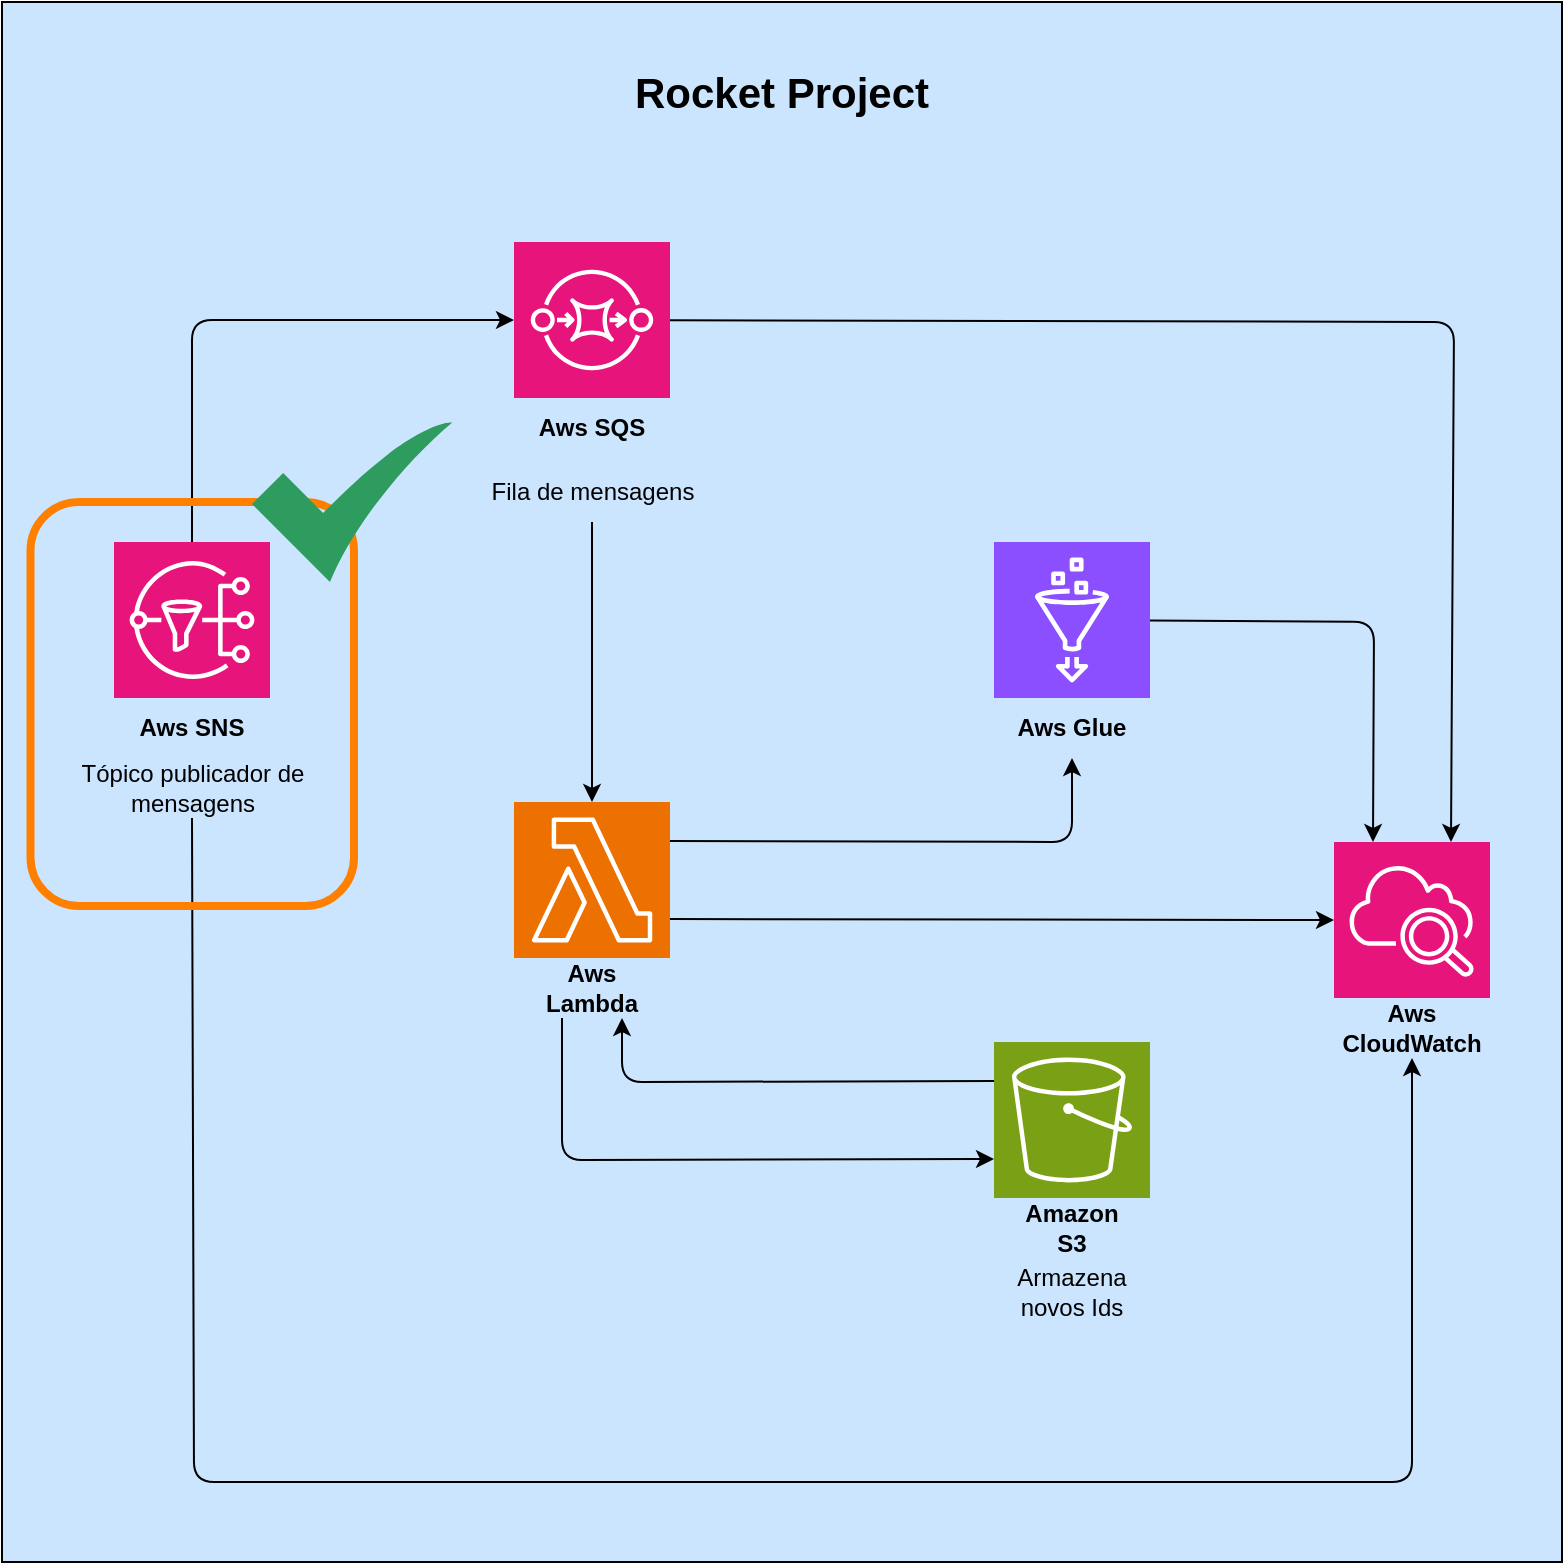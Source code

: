 <mxfile>
    <diagram id="HTCMKnOE7_ZN8tGNh5lN" name="Page-1">
        <mxGraphModel dx="1119" dy="827" grid="1" gridSize="10" guides="1" tooltips="1" connect="1" arrows="1" fold="1" page="1" pageScale="1" pageWidth="827" pageHeight="1169" background="none" math="0" shadow="0">
            <root>
                <mxCell id="0"/>
                <mxCell id="1" parent="0"/>
                <mxCell id="53" value="" style="whiteSpace=wrap;html=1;aspect=fixed;fillColor=#CCE5FF;" parent="1" vertex="1">
                    <mxGeometry x="24" y="80" width="780" height="780" as="geometry"/>
                </mxCell>
                <mxCell id="2" value="" style="sketch=0;points=[[0,0,0],[0.25,0,0],[0.5,0,0],[0.75,0,0],[1,0,0],[0,1,0],[0.25,1,0],[0.5,1,0],[0.75,1,0],[1,1,0],[0,0.25,0],[0,0.5,0],[0,0.75,0],[1,0.25,0],[1,0.5,0],[1,0.75,0]];outlineConnect=0;fontColor=#232F3E;fillColor=#E7157B;strokeColor=#ffffff;dashed=0;verticalLabelPosition=bottom;verticalAlign=top;align=center;html=1;fontSize=12;fontStyle=0;aspect=fixed;shape=mxgraph.aws4.resourceIcon;resIcon=mxgraph.aws4.sns;" parent="1" vertex="1">
                    <mxGeometry x="80" y="350" width="78" height="78" as="geometry"/>
                </mxCell>
                <mxCell id="43" style="edgeStyle=none;html=1;entryX=0.75;entryY=0;entryDx=0;entryDy=0;entryPerimeter=0;" parent="1" source="3" target="38" edge="1">
                    <mxGeometry relative="1" as="geometry">
                        <mxPoint x="760" y="490" as="targetPoint"/>
                        <Array as="points">
                            <mxPoint x="750" y="240"/>
                        </Array>
                    </mxGeometry>
                </mxCell>
                <mxCell id="3" value="" style="sketch=0;points=[[0,0,0],[0.25,0,0],[0.5,0,0],[0.75,0,0],[1,0,0],[0,1,0],[0.25,1,0],[0.5,1,0],[0.75,1,0],[1,1,0],[0,0.25,0],[0,0.5,0],[0,0.75,0],[1,0.25,0],[1,0.5,0],[1,0.75,0]];outlineConnect=0;fontColor=#232F3E;fillColor=#E7157B;strokeColor=#ffffff;dashed=0;verticalLabelPosition=bottom;verticalAlign=top;align=center;html=1;fontSize=12;fontStyle=0;aspect=fixed;shape=mxgraph.aws4.resourceIcon;resIcon=mxgraph.aws4.sqs;" parent="1" vertex="1">
                    <mxGeometry x="280" y="200" width="78" height="78" as="geometry"/>
                </mxCell>
                <mxCell id="26" style="edgeStyle=none;html=1;entryX=0.5;entryY=1;entryDx=0;entryDy=0;exitX=1;exitY=0.25;exitDx=0;exitDy=0;exitPerimeter=0;" parent="1" source="4" target="15" edge="1">
                    <mxGeometry relative="1" as="geometry">
                        <Array as="points">
                            <mxPoint x="559" y="500"/>
                        </Array>
                    </mxGeometry>
                </mxCell>
                <mxCell id="4" value="" style="sketch=0;points=[[0,0,0],[0.25,0,0],[0.5,0,0],[0.75,0,0],[1,0,0],[0,1,0],[0.25,1,0],[0.5,1,0],[0.75,1,0],[1,1,0],[0,0.25,0],[0,0.5,0],[0,0.75,0],[1,0.25,0],[1,0.5,0],[1,0.75,0]];outlineConnect=0;fontColor=#232F3E;fillColor=#ED7100;strokeColor=#ffffff;dashed=0;verticalLabelPosition=bottom;verticalAlign=top;align=center;html=1;fontSize=12;fontStyle=0;aspect=fixed;shape=mxgraph.aws4.resourceIcon;resIcon=mxgraph.aws4.lambda;" parent="1" vertex="1">
                    <mxGeometry x="280" y="480" width="78" height="78" as="geometry"/>
                </mxCell>
                <mxCell id="50" style="edgeStyle=none;html=1;exitX=0;exitY=0.25;exitDx=0;exitDy=0;exitPerimeter=0;entryX=0.75;entryY=1;entryDx=0;entryDy=0;" parent="1" source="5" target="12" edge="1">
                    <mxGeometry relative="1" as="geometry">
                        <Array as="points">
                            <mxPoint x="334" y="620"/>
                        </Array>
                    </mxGeometry>
                </mxCell>
                <mxCell id="5" value="" style="sketch=0;points=[[0,0,0],[0.25,0,0],[0.5,0,0],[0.75,0,0],[1,0,0],[0,1,0],[0.25,1,0],[0.5,1,0],[0.75,1,0],[1,1,0],[0,0.25,0],[0,0.5,0],[0,0.75,0],[1,0.25,0],[1,0.5,0],[1,0.75,0]];outlineConnect=0;fontColor=#232F3E;fillColor=#7AA116;strokeColor=#ffffff;dashed=0;verticalLabelPosition=bottom;verticalAlign=top;align=center;html=1;fontSize=12;fontStyle=0;aspect=fixed;shape=mxgraph.aws4.resourceIcon;resIcon=mxgraph.aws4.s3;" parent="1" vertex="1">
                    <mxGeometry x="520" y="600" width="78" height="78" as="geometry"/>
                </mxCell>
                <mxCell id="45" style="edgeStyle=none;html=1;entryX=0.25;entryY=0;entryDx=0;entryDy=0;entryPerimeter=0;" parent="1" source="6" target="38" edge="1">
                    <mxGeometry relative="1" as="geometry">
                        <mxPoint x="720" y="490" as="targetPoint"/>
                        <Array as="points">
                            <mxPoint x="710" y="390"/>
                        </Array>
                    </mxGeometry>
                </mxCell>
                <mxCell id="6" value="" style="sketch=0;points=[[0,0,0],[0.25,0,0],[0.5,0,0],[0.75,0,0],[1,0,0],[0,1,0],[0.25,1,0],[0.5,1,0],[0.75,1,0],[1,1,0],[0,0.25,0],[0,0.5,0],[0,0.75,0],[1,0.25,0],[1,0.5,0],[1,0.75,0]];outlineConnect=0;fontColor=#232F3E;fillColor=#8C4FFF;strokeColor=#ffffff;dashed=0;verticalLabelPosition=bottom;verticalAlign=top;align=center;html=1;fontSize=12;fontStyle=0;aspect=fixed;shape=mxgraph.aws4.resourceIcon;resIcon=mxgraph.aws4.glue;" parent="1" vertex="1">
                    <mxGeometry x="520" y="350" width="78" height="78" as="geometry"/>
                </mxCell>
                <mxCell id="7" value="&lt;font style=&quot;font-size: 21px;&quot;&gt;&lt;b&gt;Rocket Project&lt;/b&gt;&lt;/font&gt;" style="text;html=1;align=center;verticalAlign=middle;whiteSpace=wrap;rounded=0;" parent="1" vertex="1">
                    <mxGeometry x="311" y="110" width="206" height="30" as="geometry"/>
                </mxCell>
                <mxCell id="11" value="Aws SNS" style="text;html=1;align=center;verticalAlign=middle;whiteSpace=wrap;rounded=0;fontStyle=1;fontSize=12;" parent="1" vertex="1">
                    <mxGeometry x="89" y="428" width="60" height="30" as="geometry"/>
                </mxCell>
                <mxCell id="12" value="Aws Lambda" style="text;html=1;align=center;verticalAlign=middle;whiteSpace=wrap;rounded=0;fontStyle=1;fontSize=12;" parent="1" vertex="1">
                    <mxGeometry x="289" y="558" width="60" height="30" as="geometry"/>
                </mxCell>
                <mxCell id="13" value="Amazon S3" style="text;html=1;align=center;verticalAlign=middle;whiteSpace=wrap;rounded=0;fontStyle=1;fontSize=12;" parent="1" vertex="1">
                    <mxGeometry x="529" y="678" width="60" height="30" as="geometry"/>
                </mxCell>
                <mxCell id="14" value="Aws&lt;span style=&quot;background-color: transparent;&quot;&gt;&amp;nbsp;SQS&lt;/span&gt;" style="text;html=1;align=center;verticalAlign=middle;whiteSpace=wrap;rounded=0;fontStyle=1;fontSize=12;" parent="1" vertex="1">
                    <mxGeometry x="289" y="278" width="60" height="30" as="geometry"/>
                </mxCell>
                <mxCell id="15" value="Aws Glue" style="text;html=1;align=center;verticalAlign=middle;whiteSpace=wrap;rounded=0;fontStyle=1;fontSize=12;" parent="1" vertex="1">
                    <mxGeometry x="529" y="428" width="60" height="30" as="geometry"/>
                </mxCell>
                <mxCell id="17" style="edgeStyle=none;html=1;entryX=0;entryY=0.5;entryDx=0;entryDy=0;entryPerimeter=0;" parent="1" source="2" target="3" edge="1">
                    <mxGeometry relative="1" as="geometry">
                        <Array as="points">
                            <mxPoint x="119" y="239"/>
                        </Array>
                    </mxGeometry>
                </mxCell>
                <mxCell id="18" style="edgeStyle=none;html=1;entryX=0.5;entryY=0;entryDx=0;entryDy=0;entryPerimeter=0;exitX=0.5;exitY=1;exitDx=0;exitDy=0;" parent="1" source="47" target="4" edge="1">
                    <mxGeometry relative="1" as="geometry"/>
                </mxCell>
                <mxCell id="24" style="edgeStyle=none;html=1;exitX=0.25;exitY=1;exitDx=0;exitDy=0;entryX=0;entryY=0.75;entryDx=0;entryDy=0;entryPerimeter=0;" parent="1" source="12" target="5" edge="1">
                    <mxGeometry relative="1" as="geometry">
                        <Array as="points">
                            <mxPoint x="304" y="659"/>
                        </Array>
                    </mxGeometry>
                </mxCell>
                <mxCell id="42" style="edgeStyle=none;html=1;entryX=0.5;entryY=1;entryDx=0;entryDy=0;exitX=0.5;exitY=1;exitDx=0;exitDy=0;" parent="1" source="27" target="40" edge="1">
                    <mxGeometry relative="1" as="geometry">
                        <mxPoint x="120" y="520" as="sourcePoint"/>
                        <Array as="points">
                            <mxPoint x="120" y="820"/>
                            <mxPoint x="729" y="820"/>
                        </Array>
                    </mxGeometry>
                </mxCell>
                <mxCell id="27" value="Tópico publicador de mensagens" style="text;html=1;align=center;verticalAlign=middle;whiteSpace=wrap;rounded=0;" parent="1" vertex="1">
                    <mxGeometry x="59.5" y="458" width="119" height="30" as="geometry"/>
                </mxCell>
                <mxCell id="35" style="edgeStyle=none;html=1;entryX=1;entryY=0.5;entryDx=0;entryDy=0;" parent="1" edge="1">
                    <mxGeometry relative="1" as="geometry">
                        <mxPoint x="210" y="748" as="sourcePoint"/>
                    </mxGeometry>
                </mxCell>
                <mxCell id="37" value="Armazena novos Ids" style="text;html=1;align=center;verticalAlign=middle;whiteSpace=wrap;rounded=0;" parent="1" vertex="1">
                    <mxGeometry x="529" y="710" width="60" height="30" as="geometry"/>
                </mxCell>
                <mxCell id="38" value="" style="sketch=0;points=[[0,0,0],[0.25,0,0],[0.5,0,0],[0.75,0,0],[1,0,0],[0,1,0],[0.25,1,0],[0.5,1,0],[0.75,1,0],[1,1,0],[0,0.25,0],[0,0.5,0],[0,0.75,0],[1,0.25,0],[1,0.5,0],[1,0.75,0]];points=[[0,0,0],[0.25,0,0],[0.5,0,0],[0.75,0,0],[1,0,0],[0,1,0],[0.25,1,0],[0.5,1,0],[0.75,1,0],[1,1,0],[0,0.25,0],[0,0.5,0],[0,0.75,0],[1,0.25,0],[1,0.5,0],[1,0.75,0]];outlineConnect=0;fontColor=#232F3E;fillColor=#E7157B;strokeColor=#ffffff;dashed=0;verticalLabelPosition=bottom;verticalAlign=top;align=center;html=1;fontSize=12;fontStyle=0;aspect=fixed;shape=mxgraph.aws4.resourceIcon;resIcon=mxgraph.aws4.cloudwatch_2;" parent="1" vertex="1">
                    <mxGeometry x="690" y="500" width="78" height="78" as="geometry"/>
                </mxCell>
                <mxCell id="39" style="edgeStyle=none;html=1;exitX=1;exitY=0.75;exitDx=0;exitDy=0;exitPerimeter=0;entryX=0;entryY=0.5;entryDx=0;entryDy=0;entryPerimeter=0;" parent="1" source="4" target="38" edge="1">
                    <mxGeometry relative="1" as="geometry"/>
                </mxCell>
                <mxCell id="40" value="Aws CloudWatch" style="text;html=1;align=center;verticalAlign=middle;whiteSpace=wrap;rounded=0;fontStyle=1;fontSize=12;" parent="1" vertex="1">
                    <mxGeometry x="699" y="578" width="60" height="30" as="geometry"/>
                </mxCell>
                <mxCell id="47" value="Fila de mensagens" style="text;html=1;align=center;verticalAlign=middle;whiteSpace=wrap;rounded=0;" parent="1" vertex="1">
                    <mxGeometry x="259.5" y="310" width="119" height="30" as="geometry"/>
                </mxCell>
                <mxCell id="54" value="" style="rounded=1;whiteSpace=wrap;html=1;strokeWidth=4;strokeColor=#FF8000;fillColor=none;" vertex="1" parent="1">
                    <mxGeometry x="38.25" y="330" width="161.75" height="202" as="geometry"/>
                </mxCell>
                <mxCell id="56" value="" style="sketch=0;html=1;aspect=fixed;strokeColor=none;shadow=0;align=center;fillColor=#2D9C5E;verticalAlign=top;labelPosition=center;verticalLabelPosition=bottom;shape=mxgraph.gcp2.check" vertex="1" parent="1">
                    <mxGeometry x="149" y="290" width="100" height="80" as="geometry"/>
                </mxCell>
            </root>
        </mxGraphModel>
    </diagram>
</mxfile>